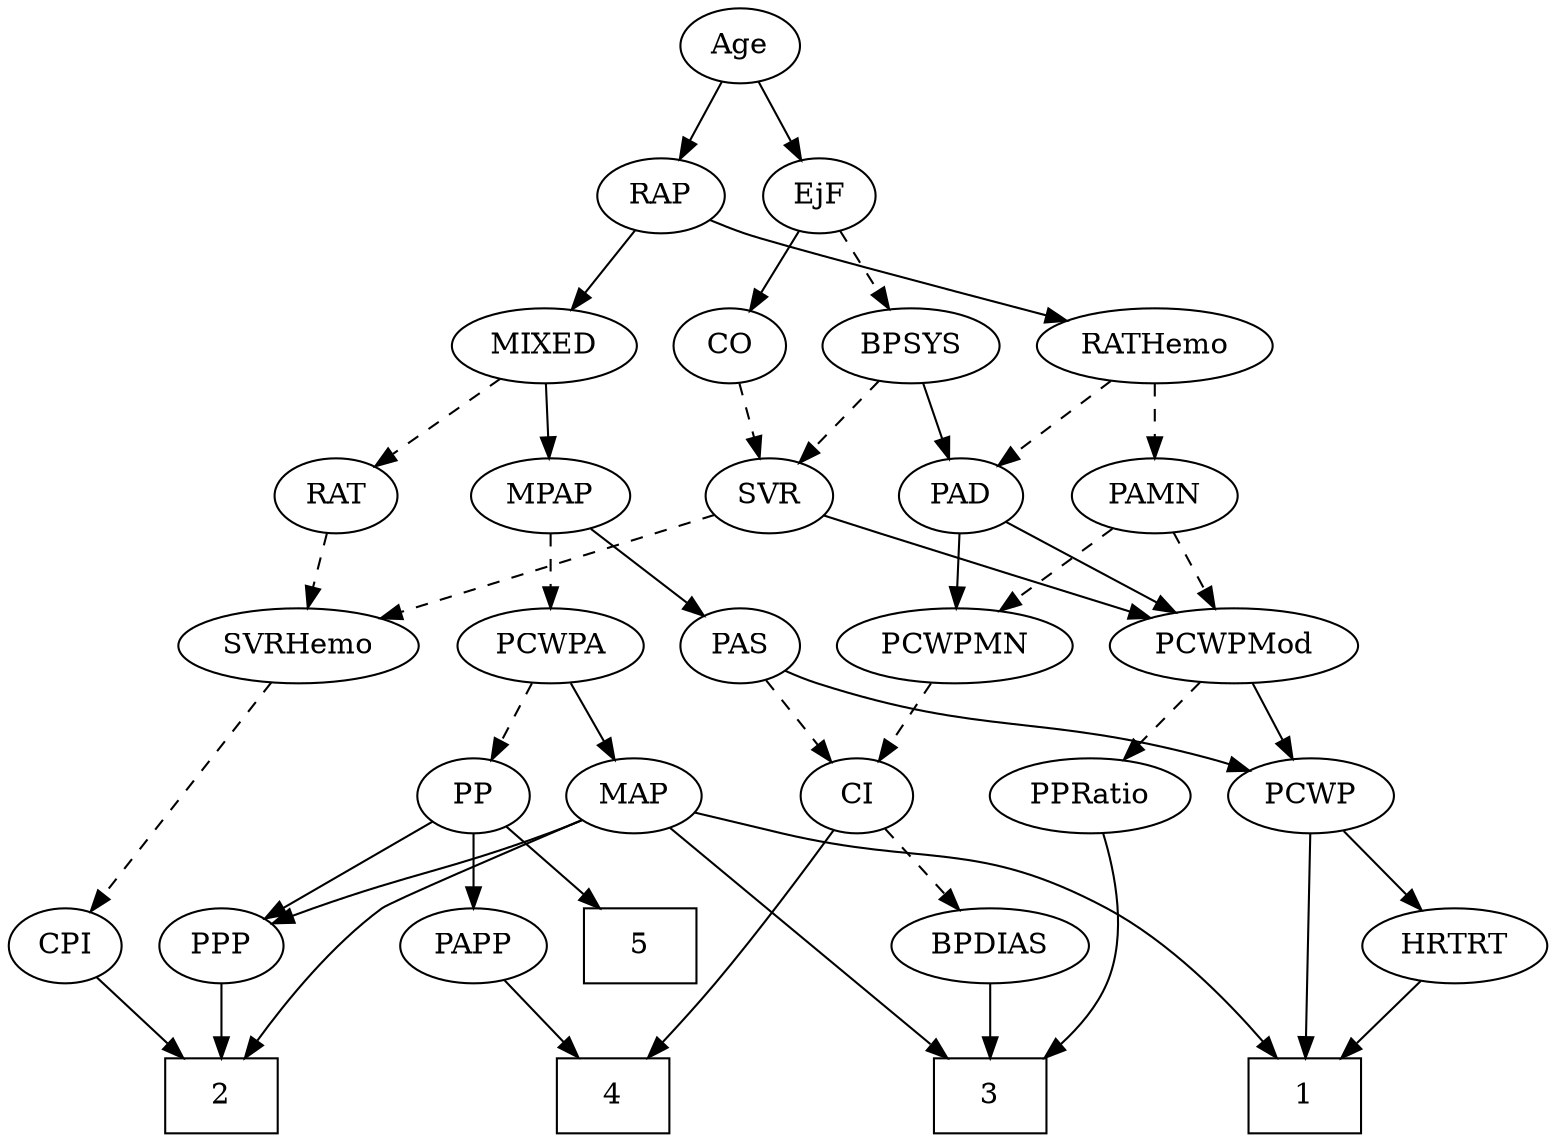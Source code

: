 strict digraph {
	graph [bb="0,0,708.02,540"];
	node [label="\N"];
	1	[height=0.5,
		pos="600.37,18",
		shape=box,
		width=0.75];
	2	[height=0.5,
		pos="39.37,18",
		shape=box,
		width=0.75];
	3	[height=0.5,
		pos="394.37,18",
		shape=box,
		width=0.75];
	4	[height=0.5,
		pos="220.37,18",
		shape=box,
		width=0.75];
	5	[height=0.5,
		pos="231.37,90",
		shape=box,
		width=0.75];
	Age	[height=0.5,
		pos="298.37,522",
		width=0.75];
	EjF	[height=0.5,
		pos="335.37,450",
		width=0.75];
	Age -> EjF	[pos="e,326.84,467.15 306.95,504.76 311.43,496.28 317.02,485.71 322.05,476.2",
		style=solid];
	RAP	[height=0.5,
		pos="262.37,450",
		width=0.77632];
	Age -> RAP	[pos="e,270.92,467.63 290.02,504.76 285.72,496.4 280.38,486.02 275.54,476.61",
		style=solid];
	BPSYS	[height=0.5,
		pos="377.37,378",
		width=1.0471];
	EjF -> BPSYS	[pos="e,367.29,395.8 344.9,433.12 349.96,424.68 356.31,414.1 362.04,404.55",
		style=dashed];
	CO	[height=0.5,
		pos="294.37,378",
		width=0.75];
	EjF -> CO	[pos="e,303.83,395.15 325.86,432.76 320.84,424.19 314.57,413.49 308.95,403.9",
		style=solid];
	MIXED	[height=0.5,
		pos="209.37,378",
		width=1.1193];
	RAP -> MIXED	[pos="e,221.84,395.47 250.61,433.46 243.94,424.65 235.44,413.43 227.89,403.46",
		style=solid];
	RATHemo	[height=0.5,
		pos="482.37,378",
		width=1.3721];
	RAP -> RATHemo	[pos="e,445.25,389.91 284.05,438.38 289.03,436.13 294.33,433.87 299.37,432 353.57,411.87 368.85,412.13 424.37,396 427.96,394.96 431.67,\
393.88 435.4,392.79",
		style=solid];
	MPAP	[height=0.5,
		pos="211.37,306",
		width=0.97491];
	MIXED -> MPAP	[pos="e,210.88,324.1 209.86,359.7 210.08,351.98 210.35,342.71 210.6,334.11",
		style=solid];
	RAT	[height=0.5,
		pos="116.37,306",
		width=0.75827];
	MIXED -> RAT	[pos="e,133.87,320.17 189.65,362.15 175.83,351.75 157.23,337.75 142.22,326.46",
		style=dashed];
	PAS	[height=0.5,
		pos="298.37,234",
		width=0.75];
	MPAP -> PAS	[pos="e,281.84,248.3 229.4,290.5 242.29,280.12 259.81,266.03 273.96,254.64",
		style=solid];
	PCWPA	[height=0.5,
		pos="211.37,234",
		width=1.1555];
	MPAP -> PCWPA	[pos="e,211.37,252.1 211.37,287.7 211.37,279.98 211.37,270.71 211.37,262.11",
		style=dashed];
	PAD	[height=0.5,
		pos="395.37,306",
		width=0.79437];
	BPSYS -> PAD	[pos="e,390.93,324.28 381.73,360.05 383.73,352.26 386.16,342.82 388.41,334.08",
		style=solid];
	SVR	[height=0.5,
		pos="307.37,306",
		width=0.77632];
	BPSYS -> SVR	[pos="e,321.91,321.54 361.83,361.46 352.24,351.87 339.79,339.42 329.21,328.84",
		style=dashed];
	PCWPMod	[height=0.5,
		pos="513.37,234",
		width=1.4443];
	PAD -> PCWPMod	[pos="e,488.32,249.86 415.39,293.13 432.91,282.73 458.75,267.4 479.49,255.1",
		style=solid];
	PCWPMN	[height=0.5,
		pos="393.37,234",
		width=1.3902];
	PAD -> PCWPMN	[pos="e,393.86,252.1 394.88,287.7 394.66,279.98 394.39,270.71 394.14,262.11",
		style=solid];
	CO -> SVR	[pos="e,304.16,324.28 297.52,360.05 298.95,352.35 300.68,343.03 302.29,334.36",
		style=dashed];
	PCWP	[height=0.5,
		pos="587.37,162",
		width=0.97491];
	PAS -> PCWP	[pos="e,553.55,167.5 318.97,222.26 323.92,219.96 329.26,217.72 334.37,216 405.82,192.02 492.4,176.69 543.51,168.99",
		style=solid];
	CI	[height=0.5,
		pos="336.37,162",
		width=0.75];
	PAS -> CI	[pos="e,327.6,179.15 307.18,216.76 311.79,208.28 317.53,197.71 322.69,188.2",
		style=dashed];
	PAMN	[height=0.5,
		pos="482.37,306",
		width=1.011];
	PAMN -> PCWPMod	[pos="e,505.72,252.28 489.87,288.05 493.4,280.09 497.69,270.41 501.63,261.51",
		style=dashed];
	PAMN -> PCWPMN	[pos="e,413.14,250.55 463.5,290.15 451.24,280.52 435.05,267.79 421.32,256.98",
		style=dashed];
	RATHemo -> PAD	[pos="e,412.39,320.7 462.63,361.12 450.09,351.03 433.75,337.88 420.32,327.07",
		style=dashed];
	RATHemo -> PAMN	[pos="e,482.37,324.1 482.37,359.7 482.37,351.98 482.37,342.71 482.37,334.11",
		style=dashed];
	CPI	[height=0.5,
		pos="33.37,162",
		width=0.75];
	CPI -> 2	[pos="e,23.76,36.226 21.883,145.7 15.029,135.58 6.9788,121.7 3.3702,108 -0.70499,92.528 -1.3326,87.293 3.3702,72 6.3791,62.215 11.877,\
52.616 17.686,44.334",
		style=solid];
	SVRHemo	[height=0.5,
		pos="101.37,234",
		width=1.3902];
	RAT -> SVRHemo	[pos="e,105.07,252.28 112.74,288.05 111.07,280.26 109.05,270.82 107.17,262.08",
		style=dashed];
	SVR -> PCWPMod	[pos="e,477.57,247.17 331.81,296.7 365.26,285.33 425.92,264.72 467.86,250.46",
		style=solid];
	SVR -> SVRHemo	[pos="e,136.44,246.92 282.93,296.7 249.28,285.26 188.11,264.47 146.14,250.21",
		style=dashed];
	PPRatio	[height=0.5,
		pos="494.37,90",
		width=1.1013];
	PCWPMod -> PPRatio	[pos="e,496.67,108.19 511.08,215.87 507.84,191.67 501.89,147.21 498.04,118.39",
		style=dashed];
	PCWPMod -> PCWP	[pos="e,571.31,178.19 530.53,216.76 540.43,207.4 553.01,195.5 563.82,185.28",
		style=solid];
	MAP	[height=0.5,
		pos="230.37,162",
		width=0.84854];
	PCWPA -> MAP	[pos="e,225.68,180.28 215.97,216.05 218.09,208.26 220.65,198.82 223.02,190.08",
		style=solid];
	PP	[height=0.5,
		pos="154.37,162",
		width=0.75];
	PCWPA -> PP	[pos="e,166.74,178.19 198.15,216.76 190.75,207.68 181.4,196.19 173.24,186.18",
		style=dashed];
	PCWPMN -> CI	[pos="e,349,178.51 379.86,216.41 372.56,207.44 363.42,196.21 355.4,186.37",
		style=dashed];
	SVRHemo -> CPI	[pos="e,47.667,177.72 85.599,216.76 76.469,207.37 64.851,195.41 54.891,185.15",
		style=dashed];
	BPDIAS	[height=0.5,
		pos="394.37,90",
		width=1.1735];
	BPDIAS -> 3	[pos="e,394.37,36.104 394.37,71.697 394.37,63.983 394.37,54.712 394.37,46.112",
		style=solid];
	MAP -> 1	[pos="e,594.4,36.284 257.84,153.72 270.69,150.46 286.25,146.75 300.37,144 407.53,123.1 451.7,167.29 543.37,108 566.01,93.356 581.44,66.197 \
590.48,45.717",
		style=solid];
	MAP -> 2	[pos="e,50.073,36.065 206.33,150.8 174.44,137.16 121.24,114 113.37,108 90.087,90.254 69.338,63.882 55.78,44.449",
		style=solid];
	MAP -> 3	[pos="e,374.66,36.066 247,146.6 275.19,122.19 332.65,72.44 366.9,42.787",
		style=solid];
	PPP	[height=0.5,
		pos="39.37,90",
		width=0.75];
	MAP -> PPP	[pos="e,61.377,100.49 206.39,150.42 201.15,148.21 195.6,145.96 190.37,144 142.21,125.92 128.61,125.86 80.37,108 77.263,106.85 74.043,105.61 \
70.835,104.33",
		style=solid];
	PP -> 5	[pos="e,212.55,108.11 169.95,146.83 179.95,137.75 193.19,125.71 204.81,115.14",
		style=solid];
	PP -> PPP	[pos="e,58.681,102.75 135.12,149.28 116.63,138.03 88.478,120.89 67.479,108.11",
		style=solid];
	PAPP	[height=0.5,
		pos="154.37,90",
		width=0.88464];
	PP -> PAPP	[pos="e,154.37,108.1 154.37,143.7 154.37,135.98 154.37,126.71 154.37,118.11",
		style=solid];
	PPP -> 2	[pos="e,39.37,36.104 39.37,71.697 39.37,63.983 39.37,54.712 39.37,46.112",
		style=solid];
	PPRatio -> 3	[pos="e,418.95,36.204 473.65,74.496 460.23,65.103 442.47,52.668 427.16,41.951",
		style=solid];
	PCWP -> 1	[pos="e,598.8,36.189 588.94,143.87 591.15,119.67 595.22,75.211 597.86,46.393",
		style=solid];
	HRTRT	[height=0.5,
		pos="668.37,90",
		width=1.1013];
	PCWP -> HRTRT	[pos="e,650.66,106.31 604.55,146.15 615.67,136.54 630.36,123.85 642.83,113.07",
		style=solid];
	CI -> 4	[pos="e,236.33,36.413 324.95,145.64 311.5,127.71 288.34,97.28 267.37,72 259.68,62.724 250.98,52.783 243.19,44.045",
		style=solid];
	CI -> BPDIAS	[pos="e,381,107.13 348.96,145.81 356.42,136.8 366.05,125.18 374.52,114.95",
		style=dashed];
	PAPP -> 4	[pos="e,204.22,36.127 168.69,73.811 177.03,64.967 187.74,53.607 197.25,43.525",
		style=solid];
	HRTRT -> 1	[pos="e,617.17,36.292 652.94,73.116 644.45,64.373 633.72,53.334 624.18,43.51",
		style=solid];
}
